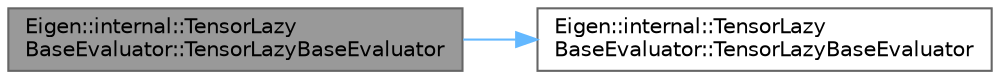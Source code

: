 digraph "Eigen::internal::TensorLazyBaseEvaluator::TensorLazyBaseEvaluator"
{
 // LATEX_PDF_SIZE
  bgcolor="transparent";
  edge [fontname=Helvetica,fontsize=10,labelfontname=Helvetica,labelfontsize=10];
  node [fontname=Helvetica,fontsize=10,shape=box,height=0.2,width=0.4];
  rankdir="LR";
  Node1 [id="Node000001",label="Eigen::internal::TensorLazy\lBaseEvaluator::TensorLazyBaseEvaluator",height=0.2,width=0.4,color="gray40", fillcolor="grey60", style="filled", fontcolor="black",tooltip=" "];
  Node1 -> Node2 [id="edge1_Node000001_Node000002",color="steelblue1",style="solid",tooltip=" "];
  Node2 [id="Node000002",label="Eigen::internal::TensorLazy\lBaseEvaluator::TensorLazyBaseEvaluator",height=0.2,width=0.4,color="grey40", fillcolor="white", style="filled",URL="$class_eigen_1_1internal_1_1_tensor_lazy_base_evaluator.html#acf014ee0c9b4fd9613d7d8c5712c35a7",tooltip=" "];
}
